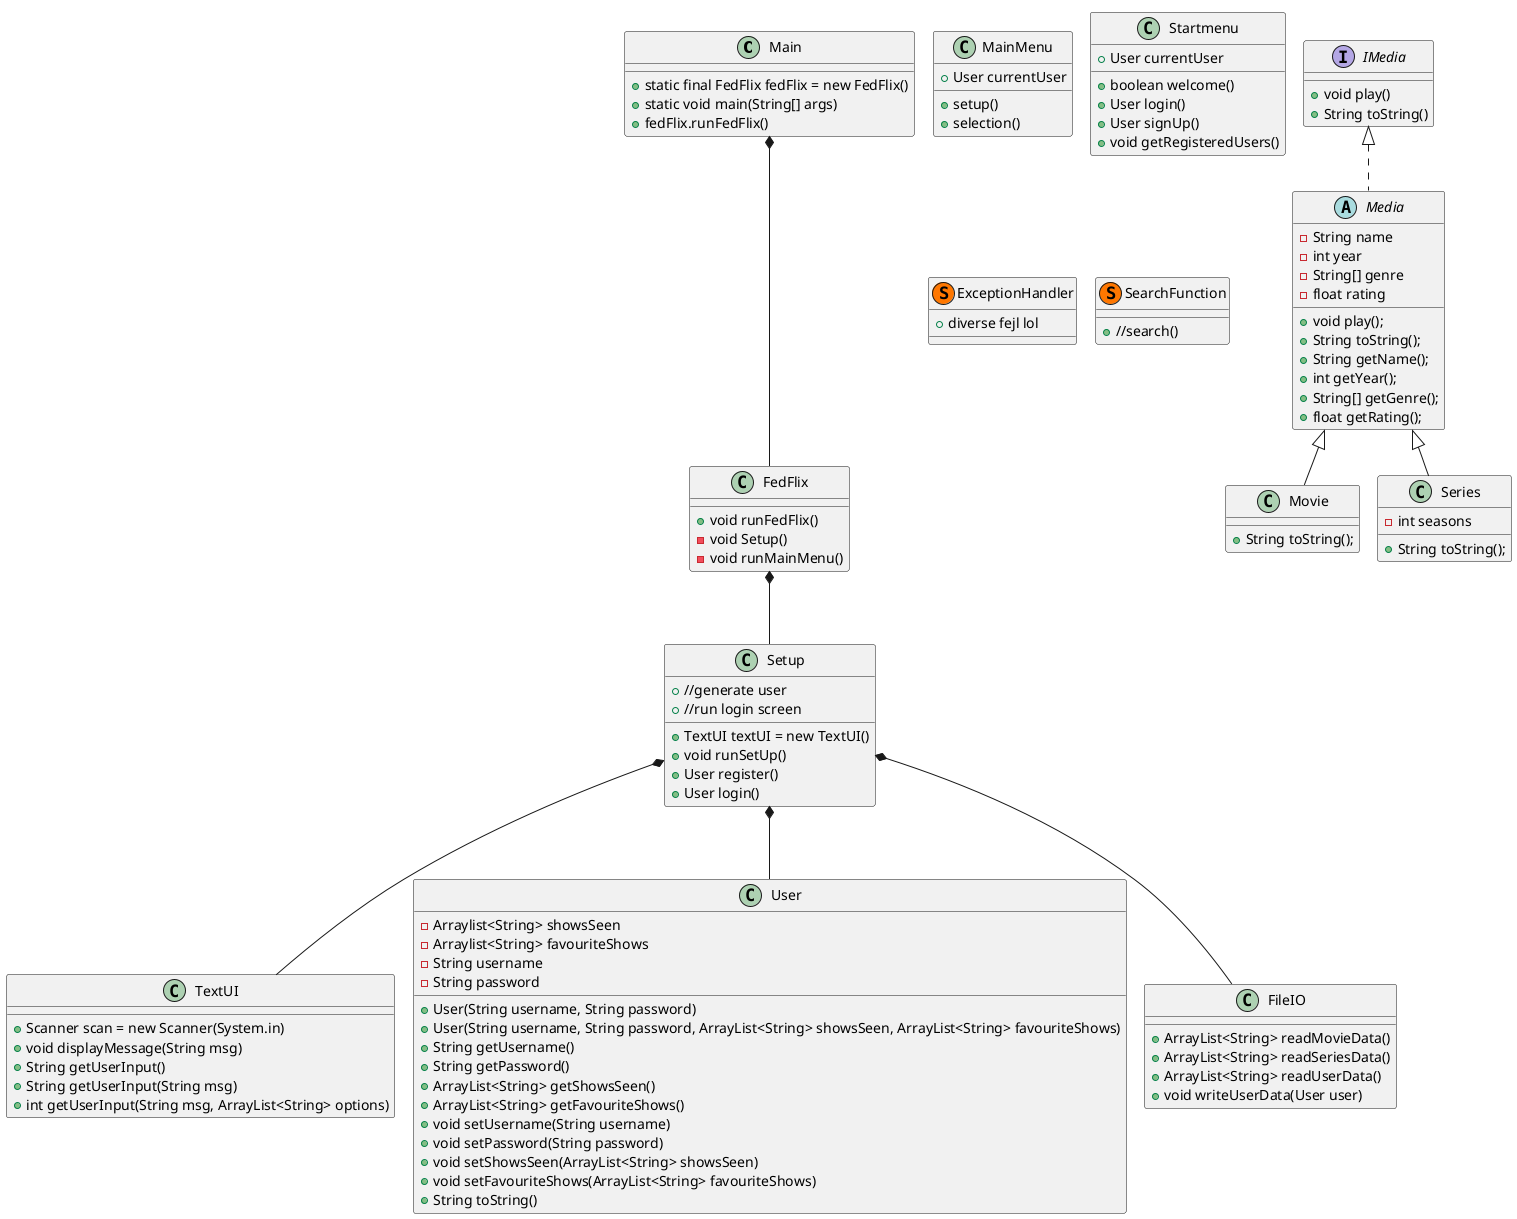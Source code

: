 @startuml
'https://plantuml.com/class-diagram
!pragma layout smetana

class Main
class MainMenu
class Startmenu
class TextUI
class User
class FileIO
class ExceptionHandler << (S,#FF7700) >>
abstract class Media implements IMedia
class Movie extends Media
class Series extends Media
class SearchFunction << (S,#FF7700) >>
class MainMenu
class FedFlix
class Setup

Main *--- FedFlix
FedFlix *--- Setup
Setup *--- User
Setup *--- FileIO
Setup *--- TextUI

Main : + static final FedFlix fedFlix = new FedFlix()
Main : + static void main(String[] args)
Main : + fedFlix.runFedFlix()

FedFlix : + void runFedFlix()
FedFlix : - void Setup()
FedFlix : - void runMainMenu()

Setup : + TextUI textUI = new TextUI()
Setup : + void runSetUp()
Setup : + User register()
Setup : + User login()


MainMenu : + User currentUser
MainMenu : + setup()
MainMenu : + selection()


Setup : + //generate user
Setup : + //run login screen

SearchFunction : +//search()

Startmenu : + User currentUser
Startmenu : + boolean welcome()
Startmenu : + User login()
Startmenu : + User signUp()
Startmenu : + void getRegisteredUsers()

FileIO : + ArrayList<String> readMovieData()
FileIO : + ArrayList<String> readSeriesData()
FileIO : + ArrayList<String> readUserData()
FileIO : + void writeUserData(User user)



User : - Arraylist<String> showsSeen
User : - Arraylist<String> favouriteShows
User : - String username
User : - String password
User : + User(String username, String password)
User : + User(String username, String password, ArrayList<String> showsSeen, ArrayList<String> favouriteShows)
User : + String getUsername()
User : + String getPassword()
User : + ArrayList<String> getShowsSeen()
User : + ArrayList<String> getFavouriteShows()
User : + void setUsername(String username)
User : + void setPassword(String password)
User : + void setShowsSeen(ArrayList<String> showsSeen)
User : + void setFavouriteShows(ArrayList<String> favouriteShows)
User : + String toString()


IMedia : + void play()
IMedia : + String toString()

TextUI : + Scanner scan = new Scanner(System.in)
TextUI : + void displayMessage(String msg)
TextUI : + String getUserInput()
TextUI : + String getUserInput(String msg)
TextUI : + int getUserInput(String msg, ArrayList<String> options)

ExceptionHandler : + diverse fejl lol

Media : -String name
Media : -int year
Media : -String[] genre
Media : -float rating
Media : + void play();
Media : + String toString();
Media : + String getName();
Media : + int getYear();
Media : + String[] getGenre();
Media : + float getRating();

Movie : + String toString();

Series : - int seasons
Series : + String toString();


@enduml